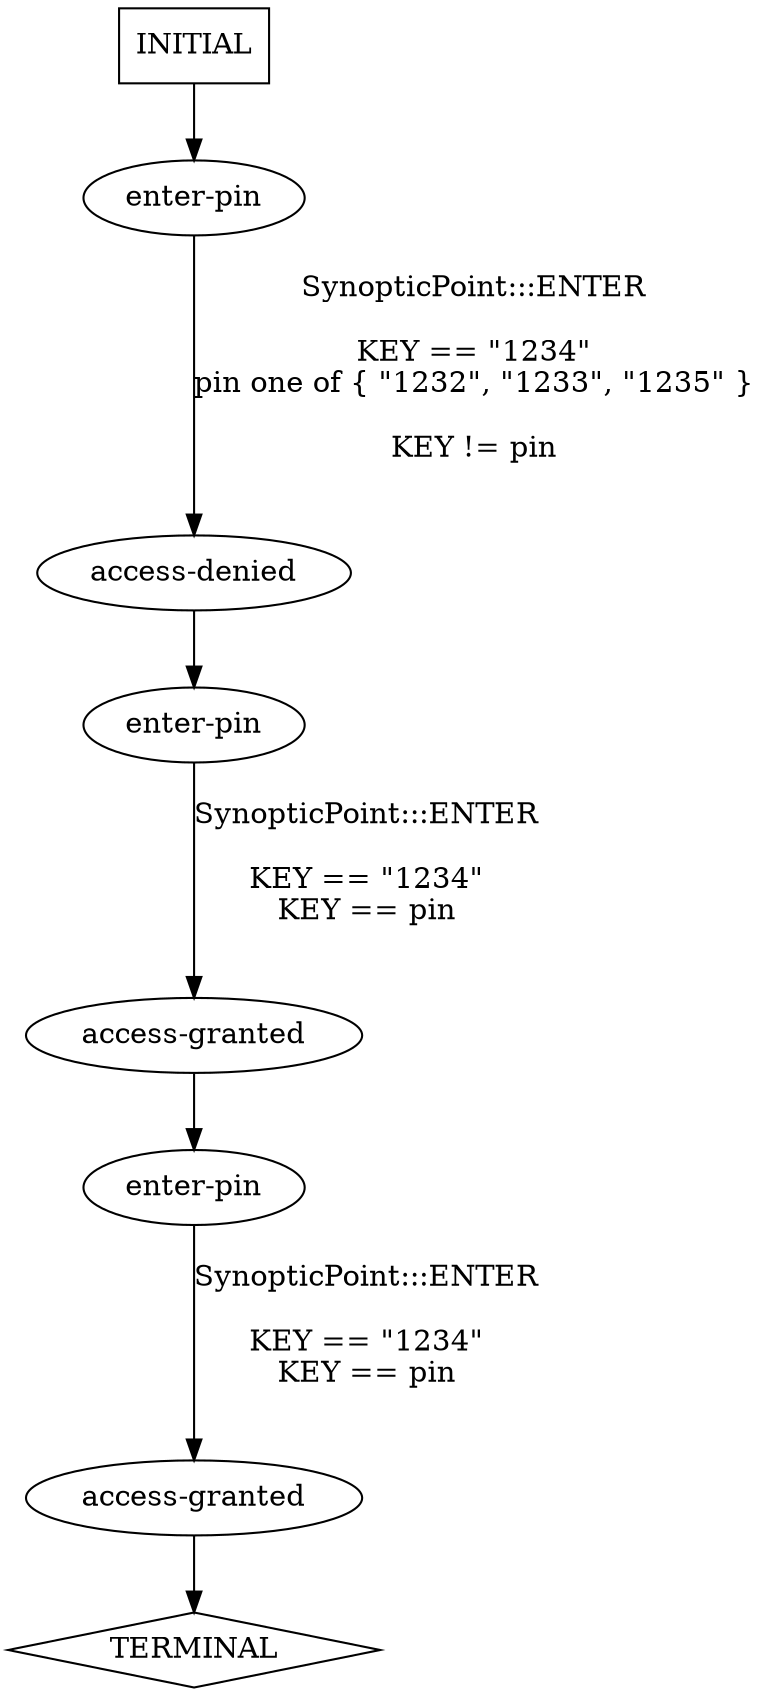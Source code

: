 digraph {
  0 [label="access-denied"];
  1 [label="access-granted"];
  2 [label="access-granted"];
  3 [label="enter-pin"];
  4 [label="enter-pin"];
  5 [label="enter-pin"];
  6 [label="TERMINAL",shape=diamond];
  7 [label="INITIAL",shape=box];
0->4 [label="",];
1->5 [label="",];
2->6 [label="",];
3->0 [label="SynopticPoint:::ENTER\nKEY == \"1234\"\npin one of { \"1232\", \"1233\", \"1235\" }\nKEY != pin\n",];
4->1 [label="SynopticPoint:::ENTER\nKEY == \"1234\"\nKEY == pin\n",];
5->2 [label="SynopticPoint:::ENTER\nKEY == \"1234\"\nKEY == pin\n",];
7->3 [label="",];
} // digraph {
